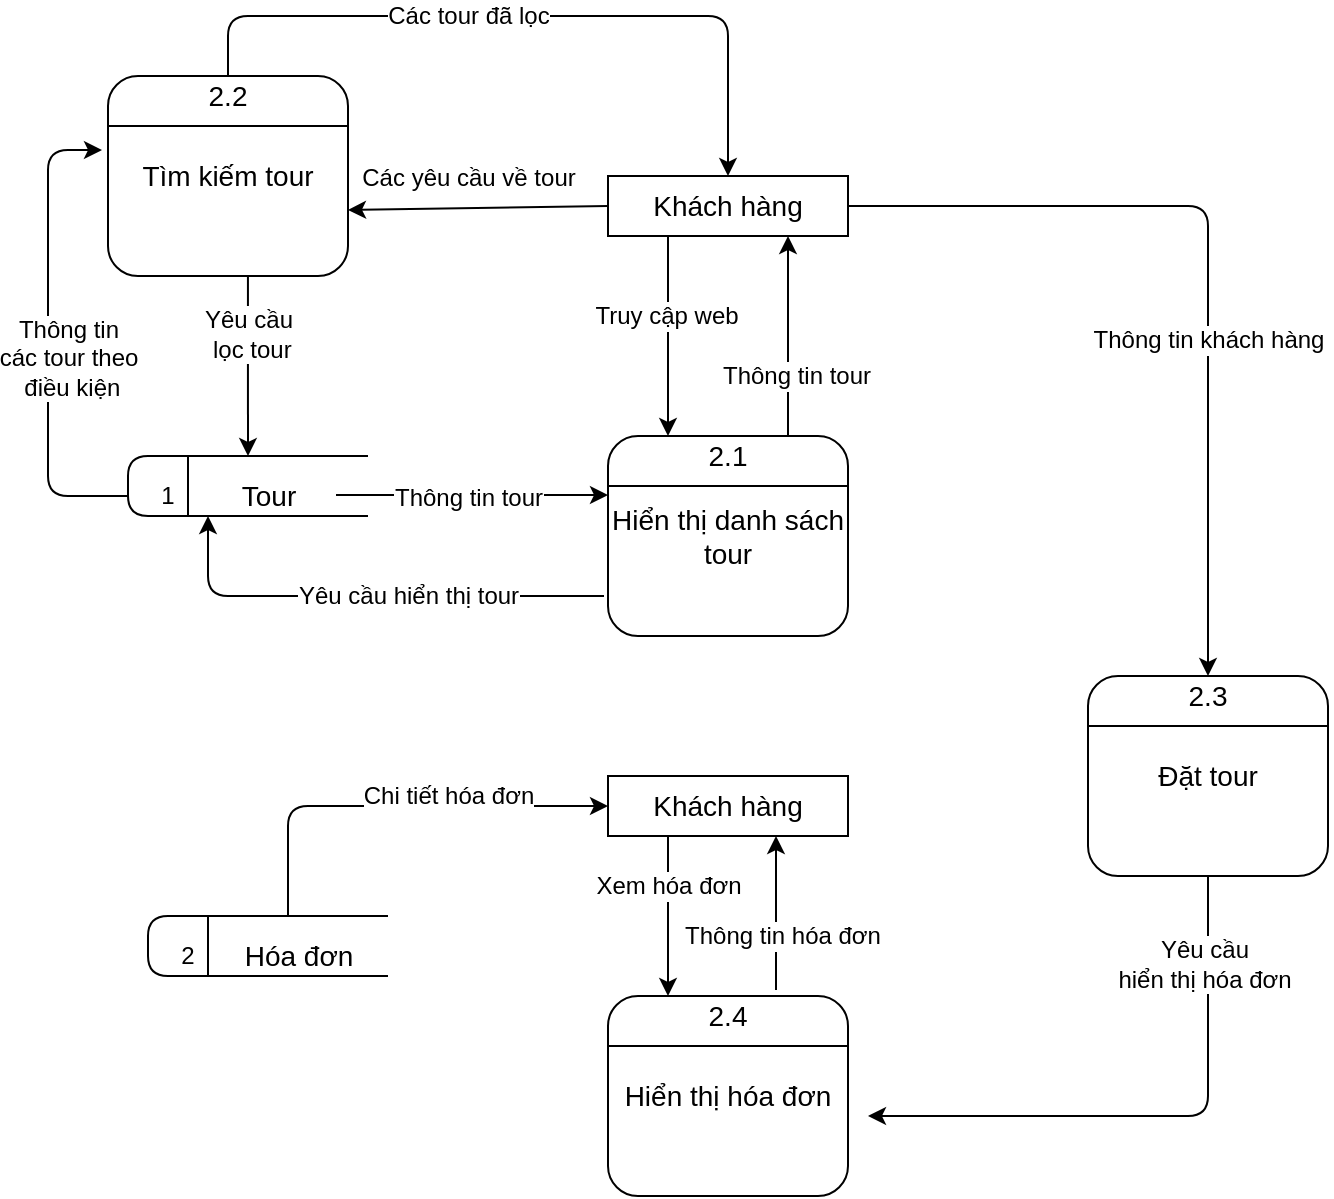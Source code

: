<mxfile version="14.8.1" type="github">
  <diagram id="G_2IalhORrYCeG7K63GI" name="Page-1">
    <mxGraphModel dx="868" dy="450" grid="1" gridSize="10" guides="1" tooltips="1" connect="1" arrows="1" fold="1" page="1" pageScale="1" pageWidth="827" pageHeight="1169" math="0" shadow="0">
      <root>
        <mxCell id="0" />
        <mxCell id="1" parent="0" />
        <mxCell id="qeMp-8VRcrSp2T6aoMe4-3" value="&lt;font style=&quot;font-size: 14px&quot;&gt;Hiển thị danh sách tour&lt;/font&gt;" style="rounded=1;whiteSpace=wrap;html=1;" vertex="1" parent="1">
          <mxGeometry x="320" y="480" width="120" height="100" as="geometry" />
        </mxCell>
        <mxCell id="qeMp-8VRcrSp2T6aoMe4-4" value="" style="endArrow=none;html=1;exitX=0;exitY=0.25;exitDx=0;exitDy=0;entryX=1;entryY=0.25;entryDx=0;entryDy=0;" edge="1" parent="1" source="qeMp-8VRcrSp2T6aoMe4-3" target="qeMp-8VRcrSp2T6aoMe4-3">
          <mxGeometry width="50" height="50" relative="1" as="geometry">
            <mxPoint x="330" y="540" as="sourcePoint" />
            <mxPoint x="380" y="490" as="targetPoint" />
          </mxGeometry>
        </mxCell>
        <mxCell id="qeMp-8VRcrSp2T6aoMe4-5" value="&lt;font style=&quot;font-size: 14px&quot;&gt;2.1&lt;/font&gt;" style="text;html=1;strokeColor=none;fillColor=none;align=center;verticalAlign=middle;whiteSpace=wrap;rounded=0;" vertex="1" parent="1">
          <mxGeometry x="360" y="480" width="40" height="20" as="geometry" />
        </mxCell>
        <mxCell id="qeMp-8VRcrSp2T6aoMe4-6" value="&lt;font style=&quot;font-size: 14px&quot;&gt;Tìm kiếm tour&lt;/font&gt;" style="rounded=1;whiteSpace=wrap;html=1;" vertex="1" parent="1">
          <mxGeometry x="70" y="300" width="120" height="100" as="geometry" />
        </mxCell>
        <mxCell id="qeMp-8VRcrSp2T6aoMe4-7" value="" style="endArrow=none;html=1;exitX=0;exitY=0.25;exitDx=0;exitDy=0;" edge="1" parent="1" source="qeMp-8VRcrSp2T6aoMe4-6">
          <mxGeometry width="50" height="50" relative="1" as="geometry">
            <mxPoint x="330" y="670" as="sourcePoint" />
            <mxPoint x="190" y="325" as="targetPoint" />
          </mxGeometry>
        </mxCell>
        <mxCell id="qeMp-8VRcrSp2T6aoMe4-8" value="&lt;font style=&quot;font-size: 14px&quot;&gt;2.2&lt;/font&gt;" style="text;html=1;strokeColor=none;fillColor=none;align=center;verticalAlign=middle;whiteSpace=wrap;rounded=0;" vertex="1" parent="1">
          <mxGeometry x="110" y="300" width="40" height="20" as="geometry" />
        </mxCell>
        <mxCell id="qeMp-8VRcrSp2T6aoMe4-9" value="&lt;span style=&quot;font-size: 14px&quot;&gt;Đặt tour&lt;/span&gt;" style="rounded=1;whiteSpace=wrap;html=1;" vertex="1" parent="1">
          <mxGeometry x="560" y="600" width="120" height="100" as="geometry" />
        </mxCell>
        <mxCell id="qeMp-8VRcrSp2T6aoMe4-10" value="" style="endArrow=none;html=1;entryX=1;entryY=0.25;entryDx=0;entryDy=0;exitX=0;exitY=0.25;exitDx=0;exitDy=0;" edge="1" parent="1" source="qeMp-8VRcrSp2T6aoMe4-9" target="qeMp-8VRcrSp2T6aoMe4-9">
          <mxGeometry width="50" height="50" relative="1" as="geometry">
            <mxPoint x="560" y="630" as="sourcePoint" />
            <mxPoint x="670" y="620" as="targetPoint" />
          </mxGeometry>
        </mxCell>
        <mxCell id="qeMp-8VRcrSp2T6aoMe4-11" value="&lt;font style=&quot;font-size: 14px&quot;&gt;2.3&lt;/font&gt;" style="text;html=1;strokeColor=none;fillColor=none;align=center;verticalAlign=middle;whiteSpace=wrap;rounded=0;" vertex="1" parent="1">
          <mxGeometry x="600" y="600" width="40" height="20" as="geometry" />
        </mxCell>
        <mxCell id="qeMp-8VRcrSp2T6aoMe4-12" value="&lt;font style=&quot;font-size: 14px&quot;&gt;Hiển thị hóa đơn&lt;/font&gt;" style="rounded=1;whiteSpace=wrap;html=1;" vertex="1" parent="1">
          <mxGeometry x="320" y="760" width="120" height="100" as="geometry" />
        </mxCell>
        <mxCell id="qeMp-8VRcrSp2T6aoMe4-13" value="" style="endArrow=none;html=1;exitX=0;exitY=0.25;exitDx=0;exitDy=0;entryX=1;entryY=0.25;entryDx=0;entryDy=0;" edge="1" parent="1" source="qeMp-8VRcrSp2T6aoMe4-12" target="qeMp-8VRcrSp2T6aoMe4-12">
          <mxGeometry width="50" height="50" relative="1" as="geometry">
            <mxPoint x="570" y="330" as="sourcePoint" />
            <mxPoint x="640" y="300" as="targetPoint" />
          </mxGeometry>
        </mxCell>
        <mxCell id="qeMp-8VRcrSp2T6aoMe4-14" value="&lt;font style=&quot;font-size: 14px&quot;&gt;2.4&lt;/font&gt;" style="text;html=1;strokeColor=none;fillColor=none;align=center;verticalAlign=middle;whiteSpace=wrap;rounded=0;" vertex="1" parent="1">
          <mxGeometry x="360" y="760" width="40" height="20" as="geometry" />
        </mxCell>
        <mxCell id="qeMp-8VRcrSp2T6aoMe4-15" value="&lt;font style=&quot;font-size: 14px&quot;&gt;Khách hàng&lt;/font&gt;" style="rounded=0;whiteSpace=wrap;html=1;" vertex="1" parent="1">
          <mxGeometry x="320" y="350" width="120" height="30" as="geometry" />
        </mxCell>
        <mxCell id="qeMp-8VRcrSp2T6aoMe4-16" value="&lt;font style=&quot;font-size: 14px&quot;&gt;Khách hàng&lt;/font&gt;" style="rounded=0;whiteSpace=wrap;html=1;" vertex="1" parent="1">
          <mxGeometry x="320" y="650" width="120" height="30" as="geometry" />
        </mxCell>
        <mxCell id="qeMp-8VRcrSp2T6aoMe4-17" value="" style="endArrow=classic;html=1;exitX=0.25;exitY=1;exitDx=0;exitDy=0;entryX=0.25;entryY=0;entryDx=0;entryDy=0;" edge="1" parent="1" source="qeMp-8VRcrSp2T6aoMe4-15" target="qeMp-8VRcrSp2T6aoMe4-3">
          <mxGeometry width="50" height="50" relative="1" as="geometry">
            <mxPoint x="350" y="470" as="sourcePoint" />
            <mxPoint x="400" y="420" as="targetPoint" />
          </mxGeometry>
        </mxCell>
        <mxCell id="qeMp-8VRcrSp2T6aoMe4-18" value="&lt;font style=&quot;font-size: 12px&quot;&gt;Truy cập web&lt;/font&gt;" style="edgeLabel;html=1;align=center;verticalAlign=middle;resizable=0;points=[];" vertex="1" connectable="0" parent="qeMp-8VRcrSp2T6aoMe4-17">
          <mxGeometry x="-0.2" y="-1" relative="1" as="geometry">
            <mxPoint as="offset" />
          </mxGeometry>
        </mxCell>
        <mxCell id="qeMp-8VRcrSp2T6aoMe4-19" value="" style="endArrow=classic;html=1;exitX=0.75;exitY=0;exitDx=0;exitDy=0;exitPerimeter=0;entryX=0.75;entryY=1;entryDx=0;entryDy=0;" edge="1" parent="1" source="qeMp-8VRcrSp2T6aoMe4-3" target="qeMp-8VRcrSp2T6aoMe4-15">
          <mxGeometry width="50" height="50" relative="1" as="geometry">
            <mxPoint x="400" y="470" as="sourcePoint" />
            <mxPoint x="450" y="420" as="targetPoint" />
          </mxGeometry>
        </mxCell>
        <mxCell id="qeMp-8VRcrSp2T6aoMe4-20" value="&lt;font style=&quot;font-size: 12px&quot;&gt;Thông tin tour&lt;/font&gt;" style="edgeLabel;html=1;align=center;verticalAlign=middle;resizable=0;points=[];" vertex="1" connectable="0" parent="qeMp-8VRcrSp2T6aoMe4-19">
          <mxGeometry x="0.28" y="-2" relative="1" as="geometry">
            <mxPoint x="2" y="34" as="offset" />
          </mxGeometry>
        </mxCell>
        <mxCell id="qeMp-8VRcrSp2T6aoMe4-22" value="" style="endArrow=classic;html=1;entryX=1;entryY=0.67;entryDx=0;entryDy=0;exitX=0;exitY=0.5;exitDx=0;exitDy=0;entryPerimeter=0;" edge="1" parent="1" source="qeMp-8VRcrSp2T6aoMe4-15" target="qeMp-8VRcrSp2T6aoMe4-6">
          <mxGeometry width="50" height="50" relative="1" as="geometry">
            <mxPoint x="220" y="430" as="sourcePoint" />
            <mxPoint x="270" y="380" as="targetPoint" />
          </mxGeometry>
        </mxCell>
        <mxCell id="qeMp-8VRcrSp2T6aoMe4-23" value="&lt;font style=&quot;font-size: 12px&quot;&gt;Các yêu cầu về tour&lt;/font&gt;" style="edgeLabel;html=1;align=center;verticalAlign=middle;resizable=0;points=[];" vertex="1" connectable="0" parent="qeMp-8VRcrSp2T6aoMe4-22">
          <mxGeometry x="0.308" y="2" relative="1" as="geometry">
            <mxPoint x="15" y="-18" as="offset" />
          </mxGeometry>
        </mxCell>
        <mxCell id="qeMp-8VRcrSp2T6aoMe4-24" value="" style="endArrow=classic;html=1;exitX=0.5;exitY=0;exitDx=0;exitDy=0;entryX=0.5;entryY=0;entryDx=0;entryDy=0;" edge="1" parent="1" source="qeMp-8VRcrSp2T6aoMe4-8" target="qeMp-8VRcrSp2T6aoMe4-15">
          <mxGeometry width="50" height="50" relative="1" as="geometry">
            <mxPoint x="140" y="280" as="sourcePoint" />
            <mxPoint x="270" y="270" as="targetPoint" />
            <Array as="points">
              <mxPoint x="130" y="270" />
              <mxPoint x="380" y="270" />
            </Array>
          </mxGeometry>
        </mxCell>
        <mxCell id="qeMp-8VRcrSp2T6aoMe4-25" value="&lt;font style=&quot;font-size: 12px&quot;&gt;Các tour đã lọc&lt;/font&gt;" style="edgeLabel;html=1;align=center;verticalAlign=middle;resizable=0;points=[];" vertex="1" connectable="0" parent="qeMp-8VRcrSp2T6aoMe4-24">
          <mxGeometry x="-0.306" relative="1" as="geometry">
            <mxPoint x="25" as="offset" />
          </mxGeometry>
        </mxCell>
        <mxCell id="qeMp-8VRcrSp2T6aoMe4-26" value="" style="endArrow=none;html=1;" edge="1" parent="1">
          <mxGeometry width="50" height="50" relative="1" as="geometry">
            <mxPoint x="200" y="520" as="sourcePoint" />
            <mxPoint x="200" y="490" as="targetPoint" />
            <Array as="points">
              <mxPoint x="80" y="520" />
              <mxPoint x="80" y="490" />
            </Array>
          </mxGeometry>
        </mxCell>
        <mxCell id="qeMp-8VRcrSp2T6aoMe4-27" value="" style="endArrow=none;html=1;" edge="1" parent="1">
          <mxGeometry width="50" height="50" relative="1" as="geometry">
            <mxPoint x="110" y="520" as="sourcePoint" />
            <mxPoint x="110" y="490" as="targetPoint" />
          </mxGeometry>
        </mxCell>
        <mxCell id="qeMp-8VRcrSp2T6aoMe4-28" value="1" style="text;html=1;strokeColor=none;fillColor=none;align=center;verticalAlign=middle;whiteSpace=wrap;rounded=0;" vertex="1" parent="1">
          <mxGeometry x="90" y="500" width="20" height="20" as="geometry" />
        </mxCell>
        <mxCell id="qeMp-8VRcrSp2T6aoMe4-29" value="&lt;span style=&quot;font-size: 14px&quot;&gt;Tour&lt;/span&gt;" style="text;html=1;align=center;verticalAlign=middle;resizable=0;points=[];autosize=1;strokeColor=none;" vertex="1" parent="1">
          <mxGeometry x="130" y="500" width="40" height="20" as="geometry" />
        </mxCell>
        <mxCell id="qeMp-8VRcrSp2T6aoMe4-33" value="" style="endArrow=classic;html=1;entryX=-0.025;entryY=0.37;entryDx=0;entryDy=0;entryPerimeter=0;" edge="1" parent="1" target="qeMp-8VRcrSp2T6aoMe4-6">
          <mxGeometry width="50" height="50" relative="1" as="geometry">
            <mxPoint x="80" y="510" as="sourcePoint" />
            <mxPoint x="40" y="330" as="targetPoint" />
            <Array as="points">
              <mxPoint x="40" y="510" />
              <mxPoint x="40" y="337" />
            </Array>
          </mxGeometry>
        </mxCell>
        <mxCell id="qeMp-8VRcrSp2T6aoMe4-34" value="&lt;font style=&quot;font-size: 12px&quot;&gt;Thông tin&lt;br&gt;các tour theo&lt;br&gt;&amp;nbsp;điều kiện&lt;/font&gt;" style="edgeLabel;html=1;align=center;verticalAlign=middle;resizable=0;points=[];" vertex="1" connectable="0" parent="qeMp-8VRcrSp2T6aoMe4-33">
          <mxGeometry x="-0.092" y="3" relative="1" as="geometry">
            <mxPoint x="13" as="offset" />
          </mxGeometry>
        </mxCell>
        <mxCell id="qeMp-8VRcrSp2T6aoMe4-35" value="" style="endArrow=classic;html=1;exitX=0.583;exitY=1;exitDx=0;exitDy=0;exitPerimeter=0;" edge="1" parent="1" source="qeMp-8VRcrSp2T6aoMe4-6">
          <mxGeometry width="50" height="50" relative="1" as="geometry">
            <mxPoint x="150" y="470" as="sourcePoint" />
            <mxPoint x="140" y="490" as="targetPoint" />
          </mxGeometry>
        </mxCell>
        <mxCell id="qeMp-8VRcrSp2T6aoMe4-36" value="&lt;font style=&quot;font-size: 12px&quot;&gt;Yêu cầu&lt;br&gt;&amp;nbsp;lọc tour&lt;/font&gt;" style="edgeLabel;html=1;align=center;verticalAlign=middle;resizable=0;points=[];" vertex="1" connectable="0" parent="qeMp-8VRcrSp2T6aoMe4-35">
          <mxGeometry x="-0.356" relative="1" as="geometry">
            <mxPoint as="offset" />
          </mxGeometry>
        </mxCell>
        <mxCell id="qeMp-8VRcrSp2T6aoMe4-37" value="" style="endArrow=classic;html=1;" edge="1" parent="1">
          <mxGeometry width="50" height="50" relative="1" as="geometry">
            <mxPoint x="184" y="509.5" as="sourcePoint" />
            <mxPoint x="320" y="509.5" as="targetPoint" />
          </mxGeometry>
        </mxCell>
        <mxCell id="qeMp-8VRcrSp2T6aoMe4-39" value="&lt;font style=&quot;font-size: 12px&quot;&gt;Thông tin tour&lt;/font&gt;" style="edgeLabel;html=1;align=center;verticalAlign=middle;resizable=0;points=[];" vertex="1" connectable="0" parent="qeMp-8VRcrSp2T6aoMe4-37">
          <mxGeometry x="-0.529" relative="1" as="geometry">
            <mxPoint x="34" y="1" as="offset" />
          </mxGeometry>
        </mxCell>
        <mxCell id="qeMp-8VRcrSp2T6aoMe4-40" value="" style="endArrow=classic;html=1;" edge="1" parent="1">
          <mxGeometry width="50" height="50" relative="1" as="geometry">
            <mxPoint x="318" y="560" as="sourcePoint" />
            <mxPoint x="120" y="520" as="targetPoint" />
            <Array as="points">
              <mxPoint x="120" y="560" />
            </Array>
          </mxGeometry>
        </mxCell>
        <mxCell id="qeMp-8VRcrSp2T6aoMe4-41" value="&lt;font style=&quot;font-size: 12px&quot;&gt;Yêu cầu hiển thị tour&lt;/font&gt;" style="edgeLabel;html=1;align=center;verticalAlign=middle;resizable=0;points=[];" vertex="1" connectable="0" parent="qeMp-8VRcrSp2T6aoMe4-40">
          <mxGeometry x="-0.05" y="4" relative="1" as="geometry">
            <mxPoint x="15" y="-4" as="offset" />
          </mxGeometry>
        </mxCell>
        <mxCell id="qeMp-8VRcrSp2T6aoMe4-42" value="" style="endArrow=classic;html=1;exitX=1;exitY=0.5;exitDx=0;exitDy=0;entryX=0.5;entryY=0;entryDx=0;entryDy=0;" edge="1" parent="1" source="qeMp-8VRcrSp2T6aoMe4-15" target="qeMp-8VRcrSp2T6aoMe4-11">
          <mxGeometry width="50" height="50" relative="1" as="geometry">
            <mxPoint x="610" y="420" as="sourcePoint" />
            <mxPoint x="660" y="370" as="targetPoint" />
            <Array as="points">
              <mxPoint x="620" y="365" />
            </Array>
          </mxGeometry>
        </mxCell>
        <mxCell id="qeMp-8VRcrSp2T6aoMe4-43" value="&lt;font style=&quot;font-size: 12px&quot;&gt;Thông tin khách hàng&lt;/font&gt;" style="edgeLabel;html=1;align=center;verticalAlign=middle;resizable=0;points=[];" vertex="1" connectable="0" parent="qeMp-8VRcrSp2T6aoMe4-42">
          <mxGeometry x="0.19" relative="1" as="geometry">
            <mxPoint as="offset" />
          </mxGeometry>
        </mxCell>
        <mxCell id="qeMp-8VRcrSp2T6aoMe4-47" value="" style="endArrow=none;html=1;" edge="1" parent="1">
          <mxGeometry width="50" height="50" relative="1" as="geometry">
            <mxPoint x="210" y="750" as="sourcePoint" />
            <mxPoint x="210" y="720" as="targetPoint" />
            <Array as="points">
              <mxPoint x="90" y="750" />
              <mxPoint x="90" y="720" />
            </Array>
          </mxGeometry>
        </mxCell>
        <mxCell id="qeMp-8VRcrSp2T6aoMe4-48" value="" style="endArrow=none;html=1;" edge="1" parent="1">
          <mxGeometry width="50" height="50" relative="1" as="geometry">
            <mxPoint x="120" y="750" as="sourcePoint" />
            <mxPoint x="120" y="720" as="targetPoint" />
          </mxGeometry>
        </mxCell>
        <mxCell id="qeMp-8VRcrSp2T6aoMe4-49" value="2" style="text;html=1;strokeColor=none;fillColor=none;align=center;verticalAlign=middle;whiteSpace=wrap;rounded=0;" vertex="1" parent="1">
          <mxGeometry x="90" y="730" width="40" height="20" as="geometry" />
        </mxCell>
        <mxCell id="qeMp-8VRcrSp2T6aoMe4-50" value="&lt;font style=&quot;font-size: 14px&quot;&gt;Hóa đơn&lt;/font&gt;" style="text;html=1;align=center;verticalAlign=middle;resizable=0;points=[];autosize=1;strokeColor=none;" vertex="1" parent="1">
          <mxGeometry x="130" y="730" width="70" height="20" as="geometry" />
        </mxCell>
        <mxCell id="qeMp-8VRcrSp2T6aoMe4-51" value="" style="endArrow=classic;html=1;entryX=0;entryY=0.5;entryDx=0;entryDy=0;" edge="1" parent="1" target="qeMp-8VRcrSp2T6aoMe4-16">
          <mxGeometry width="50" height="50" relative="1" as="geometry">
            <mxPoint x="160" y="720" as="sourcePoint" />
            <mxPoint x="160" y="660" as="targetPoint" />
            <Array as="points">
              <mxPoint x="160" y="665" />
            </Array>
          </mxGeometry>
        </mxCell>
        <mxCell id="qeMp-8VRcrSp2T6aoMe4-52" value="&lt;font style=&quot;font-size: 12px&quot;&gt;Chi tiết hóa đơn&lt;/font&gt;" style="edgeLabel;html=1;align=center;verticalAlign=middle;resizable=0;points=[];" vertex="1" connectable="0" parent="qeMp-8VRcrSp2T6aoMe4-51">
          <mxGeometry x="0.07" y="1" relative="1" as="geometry">
            <mxPoint x="20" y="-4" as="offset" />
          </mxGeometry>
        </mxCell>
        <mxCell id="qeMp-8VRcrSp2T6aoMe4-53" value="" style="endArrow=classic;html=1;" edge="1" parent="1">
          <mxGeometry width="50" height="50" relative="1" as="geometry">
            <mxPoint x="404" y="757" as="sourcePoint" />
            <mxPoint x="404" y="680" as="targetPoint" />
          </mxGeometry>
        </mxCell>
        <mxCell id="qeMp-8VRcrSp2T6aoMe4-55" value="&lt;font style=&quot;font-size: 12px&quot;&gt;Thông tin hóa đơn&lt;/font&gt;" style="edgeLabel;html=1;align=center;verticalAlign=middle;resizable=0;points=[];" vertex="1" connectable="0" parent="qeMp-8VRcrSp2T6aoMe4-53">
          <mxGeometry x="-0.299" y="-3" relative="1" as="geometry">
            <mxPoint as="offset" />
          </mxGeometry>
        </mxCell>
        <mxCell id="qeMp-8VRcrSp2T6aoMe4-56" value="" style="endArrow=classic;html=1;exitX=0.5;exitY=1;exitDx=0;exitDy=0;" edge="1" parent="1" source="qeMp-8VRcrSp2T6aoMe4-9">
          <mxGeometry width="50" height="50" relative="1" as="geometry">
            <mxPoint x="590" y="830" as="sourcePoint" />
            <mxPoint x="450" y="820" as="targetPoint" />
            <Array as="points">
              <mxPoint x="620" y="820" />
            </Array>
          </mxGeometry>
        </mxCell>
        <mxCell id="qeMp-8VRcrSp2T6aoMe4-57" value="&lt;font style=&quot;font-size: 12px&quot;&gt;Yêu cầu &lt;br&gt;hiển thị hóa đơn&lt;/font&gt;" style="edgeLabel;html=1;align=center;verticalAlign=middle;resizable=0;points=[];" vertex="1" connectable="0" parent="qeMp-8VRcrSp2T6aoMe4-56">
          <mxGeometry x="-0.697" y="-2" relative="1" as="geometry">
            <mxPoint as="offset" />
          </mxGeometry>
        </mxCell>
        <mxCell id="qeMp-8VRcrSp2T6aoMe4-58" value="" style="endArrow=classic;html=1;exitX=0.25;exitY=1;exitDx=0;exitDy=0;entryX=0.25;entryY=0;entryDx=0;entryDy=0;" edge="1" parent="1" source="qeMp-8VRcrSp2T6aoMe4-16" target="qeMp-8VRcrSp2T6aoMe4-12">
          <mxGeometry width="50" height="50" relative="1" as="geometry">
            <mxPoint x="290" y="750" as="sourcePoint" />
            <mxPoint x="340" y="700" as="targetPoint" />
          </mxGeometry>
        </mxCell>
        <mxCell id="qeMp-8VRcrSp2T6aoMe4-59" value="&lt;font style=&quot;font-size: 12px&quot;&gt;Xem hóa đơn&lt;/font&gt;" style="edgeLabel;html=1;align=center;verticalAlign=middle;resizable=0;points=[];" vertex="1" connectable="0" parent="qeMp-8VRcrSp2T6aoMe4-58">
          <mxGeometry x="-0.375" relative="1" as="geometry">
            <mxPoint as="offset" />
          </mxGeometry>
        </mxCell>
      </root>
    </mxGraphModel>
  </diagram>
</mxfile>
